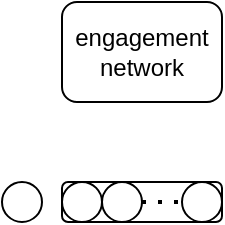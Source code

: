 <mxfile version="13.6.2" type="github">
  <diagram id="yoSirl12dt-ZBHxwy8dR" name="Page-1">
    <mxGraphModel dx="1298" dy="834" grid="1" gridSize="10" guides="1" tooltips="1" connect="1" arrows="1" fold="1" page="1" pageScale="1" pageWidth="827" pageHeight="1169" math="0" shadow="0">
      <root>
        <mxCell id="0" />
        <mxCell id="1" parent="0" />
        <mxCell id="35mXfMyns2ajvdDKBd5Q-5" value="" style="rounded=1;whiteSpace=wrap;html=1;" vertex="1" parent="1">
          <mxGeometry x="200" y="630" width="80" height="20" as="geometry" />
        </mxCell>
        <mxCell id="35mXfMyns2ajvdDKBd5Q-1" value="" style="ellipse;whiteSpace=wrap;html=1;aspect=fixed;" vertex="1" parent="1">
          <mxGeometry x="170" y="630" width="20" height="20" as="geometry" />
        </mxCell>
        <mxCell id="35mXfMyns2ajvdDKBd5Q-2" value="" style="ellipse;whiteSpace=wrap;html=1;aspect=fixed;" vertex="1" parent="1">
          <mxGeometry x="200" y="630" width="20" height="20" as="geometry" />
        </mxCell>
        <mxCell id="35mXfMyns2ajvdDKBd5Q-3" value="" style="ellipse;whiteSpace=wrap;html=1;aspect=fixed;" vertex="1" parent="1">
          <mxGeometry x="220" y="630" width="20" height="20" as="geometry" />
        </mxCell>
        <mxCell id="35mXfMyns2ajvdDKBd5Q-4" value="" style="ellipse;whiteSpace=wrap;html=1;aspect=fixed;" vertex="1" parent="1">
          <mxGeometry x="260" y="630" width="20" height="20" as="geometry" />
        </mxCell>
        <mxCell id="35mXfMyns2ajvdDKBd5Q-6" value="" style="endArrow=none;dashed=1;html=1;dashPattern=1 3;strokeWidth=2;exitX=1;exitY=0.5;exitDx=0;exitDy=0;entryX=0;entryY=0.5;entryDx=0;entryDy=0;" edge="1" parent="1" source="35mXfMyns2ajvdDKBd5Q-3" target="35mXfMyns2ajvdDKBd5Q-4">
          <mxGeometry width="50" height="50" relative="1" as="geometry">
            <mxPoint x="460" y="630" as="sourcePoint" />
            <mxPoint x="510" y="580" as="targetPoint" />
          </mxGeometry>
        </mxCell>
        <mxCell id="35mXfMyns2ajvdDKBd5Q-8" value="engagement network" style="rounded=1;whiteSpace=wrap;html=1;" vertex="1" parent="1">
          <mxGeometry x="200" y="540" width="80" height="50" as="geometry" />
        </mxCell>
      </root>
    </mxGraphModel>
  </diagram>
</mxfile>
